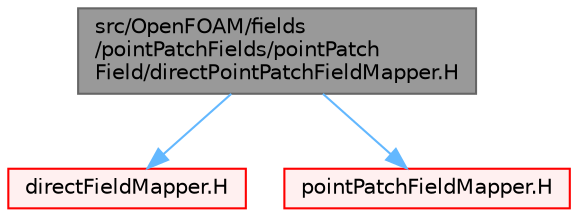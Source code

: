 digraph "src/OpenFOAM/fields/pointPatchFields/pointPatchField/directPointPatchFieldMapper.H"
{
 // LATEX_PDF_SIZE
  bgcolor="transparent";
  edge [fontname=Helvetica,fontsize=10,labelfontname=Helvetica,labelfontsize=10];
  node [fontname=Helvetica,fontsize=10,shape=box,height=0.2,width=0.4];
  Node1 [id="Node000001",label="src/OpenFOAM/fields\l/pointPatchFields/pointPatch\lField/directPointPatchFieldMapper.H",height=0.2,width=0.4,color="gray40", fillcolor="grey60", style="filled", fontcolor="black",tooltip=" "];
  Node1 -> Node2 [id="edge1_Node000001_Node000002",color="steelblue1",style="solid",tooltip=" "];
  Node2 [id="Node000002",label="directFieldMapper.H",height=0.2,width=0.4,color="red", fillcolor="#FFF0F0", style="filled",URL="$directFieldMapper_8H.html",tooltip=" "];
  Node1 -> Node148 [id="edge2_Node000001_Node000148",color="steelblue1",style="solid",tooltip=" "];
  Node148 [id="Node000148",label="pointPatchFieldMapper.H",height=0.2,width=0.4,color="red", fillcolor="#FFF0F0", style="filled",URL="$pointPatchFieldMapper_8H.html",tooltip=" "];
}
